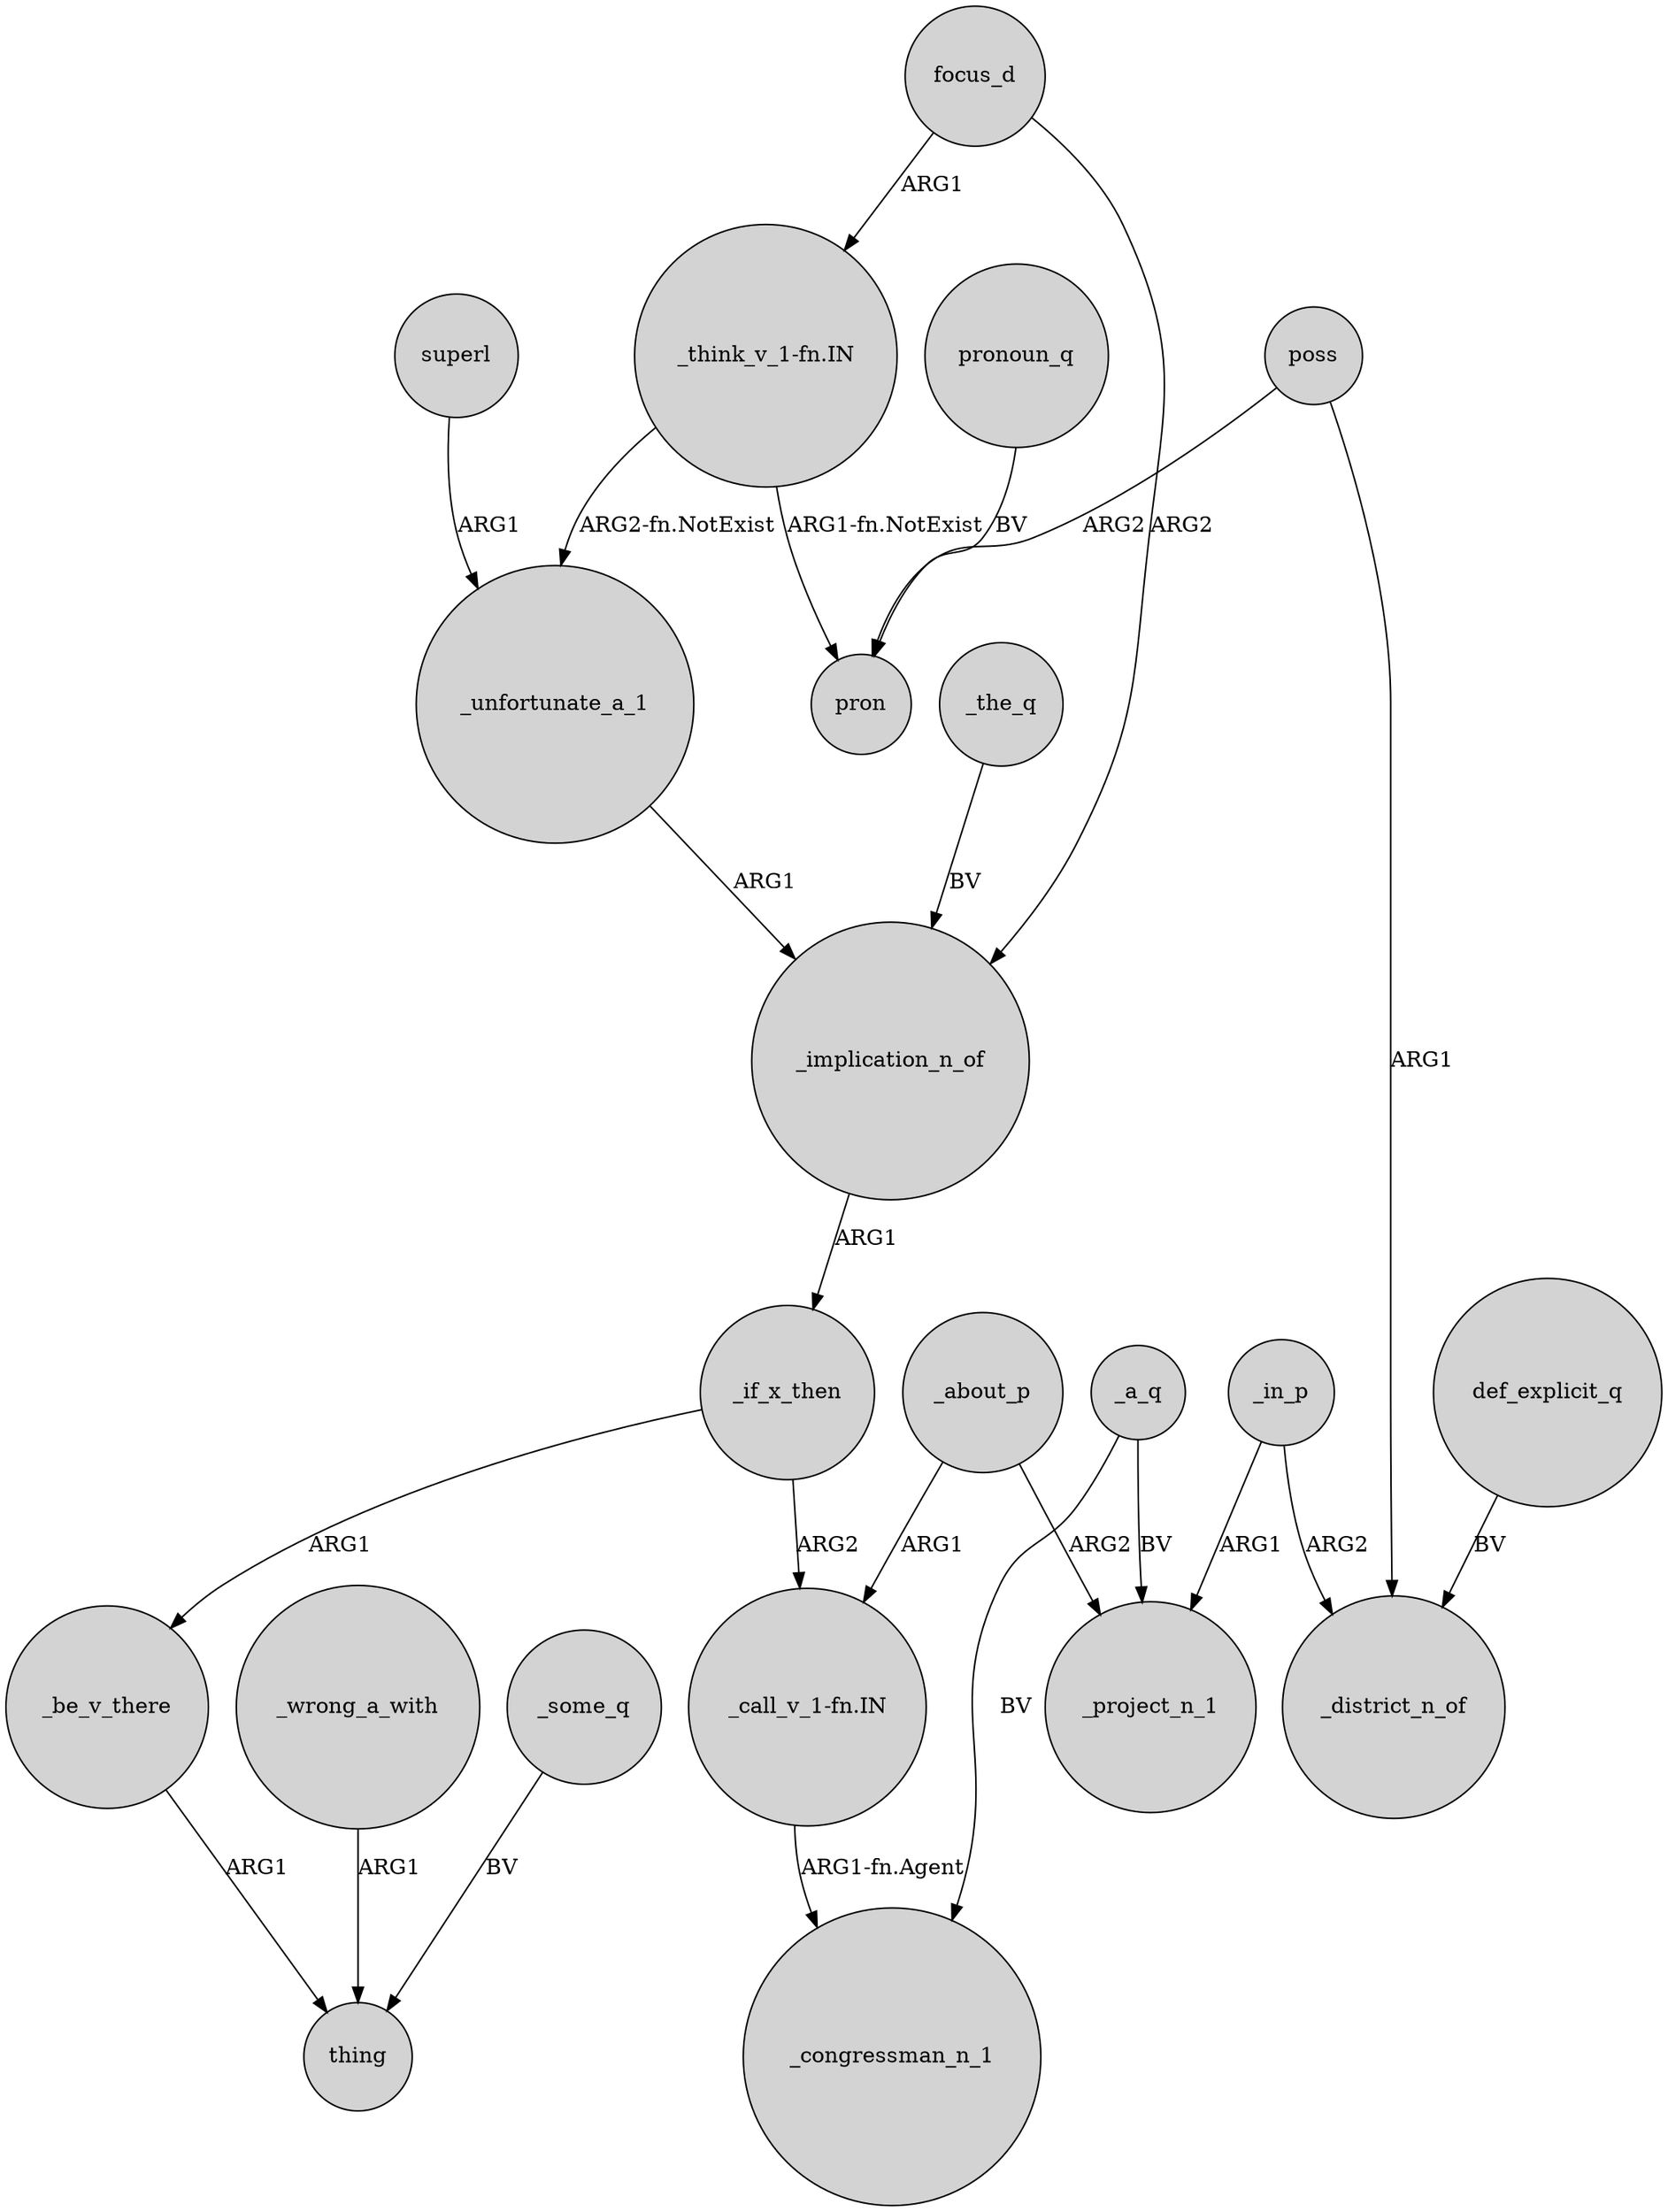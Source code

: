 digraph {
	node [shape=circle style=filled]
	poss -> pron [label=ARG2]
	_some_q -> thing [label=BV]
	"_think_v_1-fn.IN" -> pron [label="ARG1-fn.NotExist"]
	_a_q -> _project_n_1 [label=BV]
	_in_p -> _project_n_1 [label=ARG1]
	_be_v_there -> thing [label=ARG1]
	_wrong_a_with -> thing [label=ARG1]
	_unfortunate_a_1 -> _implication_n_of [label=ARG1]
	focus_d -> "_think_v_1-fn.IN" [label=ARG1]
	_a_q -> _congressman_n_1 [label=BV]
	poss -> _district_n_of [label=ARG1]
	"_call_v_1-fn.IN" -> _congressman_n_1 [label="ARG1-fn.Agent"]
	_the_q -> _implication_n_of [label=BV]
	pronoun_q -> pron [label=BV]
	_in_p -> _district_n_of [label=ARG2]
	focus_d -> _implication_n_of [label=ARG2]
	_implication_n_of -> _if_x_then [label=ARG1]
	_if_x_then -> _be_v_there [label=ARG1]
	superl -> _unfortunate_a_1 [label=ARG1]
	_about_p -> _project_n_1 [label=ARG2]
	def_explicit_q -> _district_n_of [label=BV]
	_if_x_then -> "_call_v_1-fn.IN" [label=ARG2]
	"_think_v_1-fn.IN" -> _unfortunate_a_1 [label="ARG2-fn.NotExist"]
	_about_p -> "_call_v_1-fn.IN" [label=ARG1]
}

